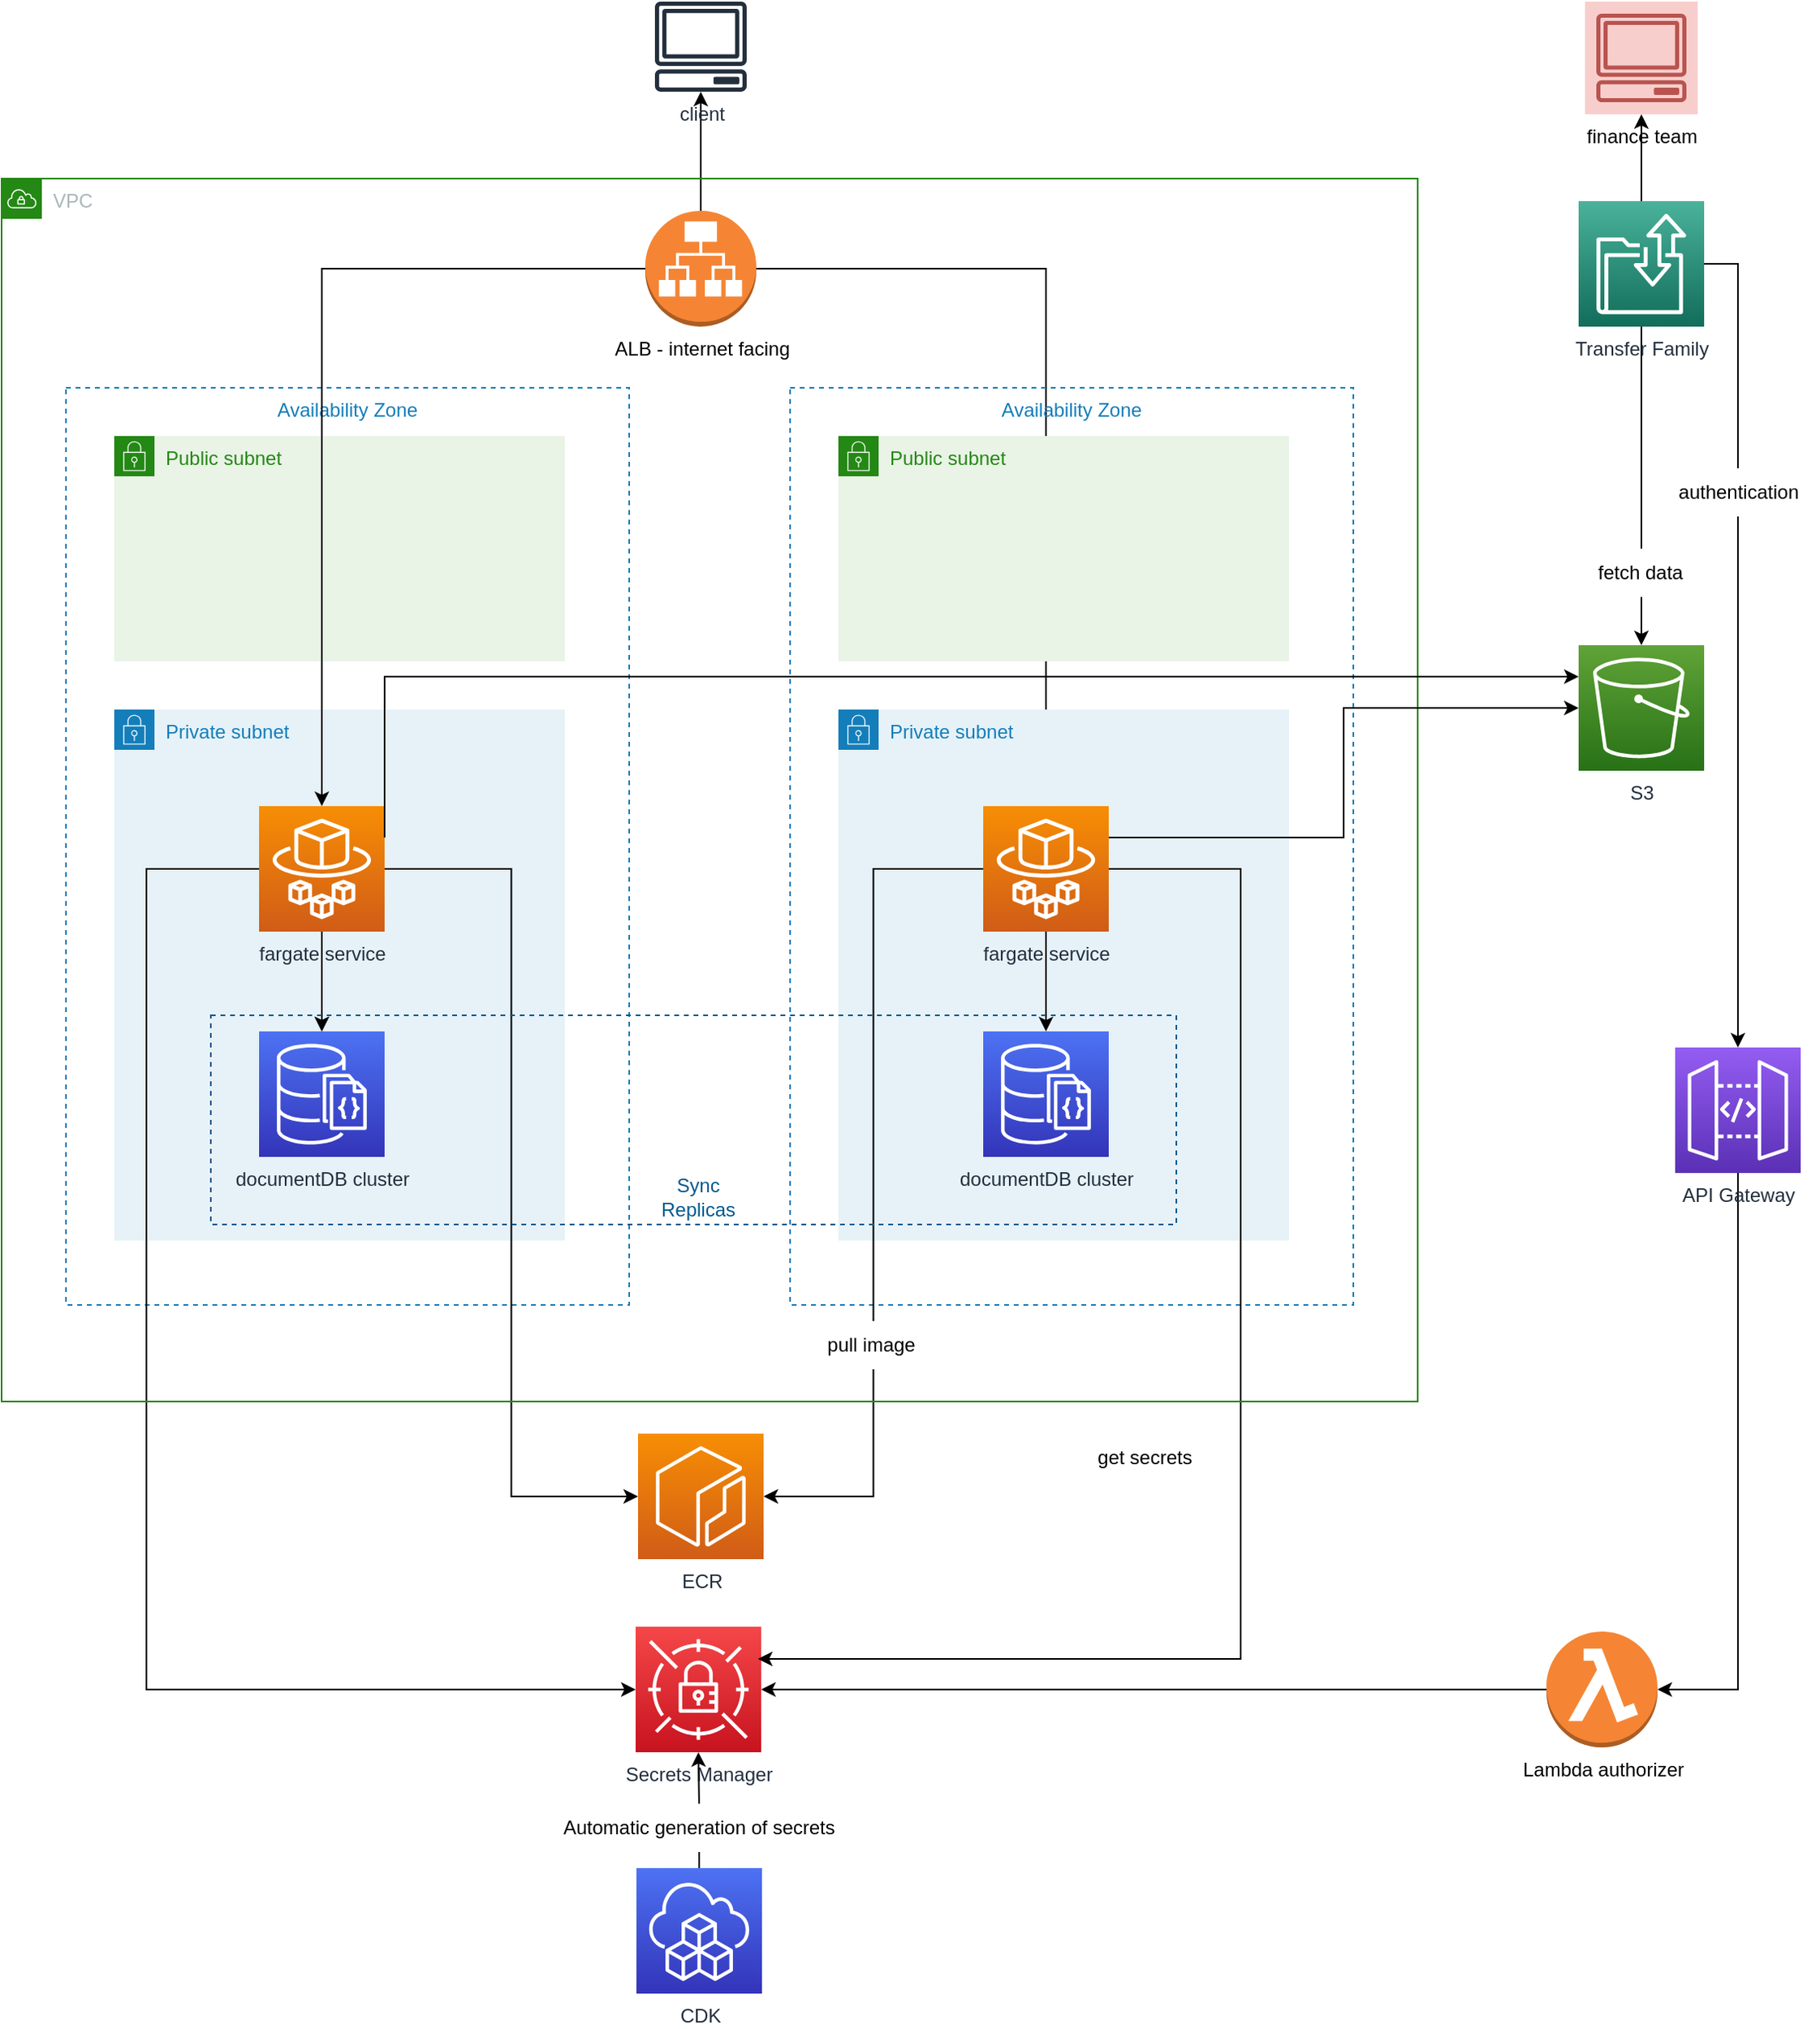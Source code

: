 <mxfile version="20.2.3" type="device" pages="3"><diagram id="ZgC1IzaIZvoG2gg_DLWL" name="complete_architecture"><mxGraphModel dx="3169" dy="3180" grid="1" gridSize="10" guides="1" tooltips="1" connect="1" arrows="1" fold="1" page="1" pageScale="1" pageWidth="827" pageHeight="1169" math="0" shadow="0"><root><mxCell id="0"/><mxCell id="1" parent="0"/><mxCell id="T8egpMP3UfdbUih-60lN-11" value="Availability Zone" style="fillColor=none;strokeColor=#147EBA;dashed=1;verticalAlign=top;fontStyle=0;fontColor=#147EBA;" vertex="1" parent="1"><mxGeometry x="60" y="120" width="350" height="570" as="geometry"/></mxCell><mxCell id="T8egpMP3UfdbUih-60lN-1" value="Public subnet" style="points=[[0,0],[0.25,0],[0.5,0],[0.75,0],[1,0],[1,0.25],[1,0.5],[1,0.75],[1,1],[0.75,1],[0.5,1],[0.25,1],[0,1],[0,0.75],[0,0.5],[0,0.25]];outlineConnect=0;gradientColor=none;html=1;whiteSpace=wrap;fontSize=12;fontStyle=0;container=1;pointerEvents=0;collapsible=0;recursiveResize=0;shape=mxgraph.aws4.group;grIcon=mxgraph.aws4.group_security_group;grStroke=0;strokeColor=#248814;fillColor=#E9F3E6;verticalAlign=top;align=left;spacingLeft=30;fontColor=#248814;dashed=0;" vertex="1" parent="1"><mxGeometry x="90" y="150" width="280" height="140" as="geometry"/></mxCell><mxCell id="T8egpMP3UfdbUih-60lN-4" value="Private subnet" style="points=[[0,0],[0.25,0],[0.5,0],[0.75,0],[1,0],[1,0.25],[1,0.5],[1,0.75],[1,1],[0.75,1],[0.5,1],[0.25,1],[0,1],[0,0.75],[0,0.5],[0,0.25]];outlineConnect=0;gradientColor=none;html=1;whiteSpace=wrap;fontSize=12;fontStyle=0;container=1;pointerEvents=0;collapsible=0;recursiveResize=0;shape=mxgraph.aws4.group;grIcon=mxgraph.aws4.group_security_group;grStroke=0;strokeColor=#147EBA;fillColor=#E6F2F8;verticalAlign=top;align=left;spacingLeft=30;fontColor=#147EBA;dashed=0;" vertex="1" parent="1"><mxGeometry x="90" y="320" width="280" height="330" as="geometry"/></mxCell><mxCell id="T8egpMP3UfdbUih-60lN-7" value="documentDB cluster" style="sketch=0;points=[[0,0,0],[0.25,0,0],[0.5,0,0],[0.75,0,0],[1,0,0],[0,1,0],[0.25,1,0],[0.5,1,0],[0.75,1,0],[1,1,0],[0,0.25,0],[0,0.5,0],[0,0.75,0],[1,0.25,0],[1,0.5,0],[1,0.75,0]];outlineConnect=0;fontColor=#232F3E;gradientColor=#4D72F3;gradientDirection=north;fillColor=#3334B9;strokeColor=#ffffff;dashed=0;verticalLabelPosition=bottom;verticalAlign=top;align=center;html=1;fontSize=12;fontStyle=0;aspect=fixed;shape=mxgraph.aws4.resourceIcon;resIcon=mxgraph.aws4.documentdb_with_mongodb_compatibility;" vertex="1" parent="T8egpMP3UfdbUih-60lN-4"><mxGeometry x="90" y="200" width="78" height="78" as="geometry"/></mxCell><mxCell id="T8egpMP3UfdbUih-60lN-10" style="edgeStyle=orthogonalEdgeStyle;rounded=0;orthogonalLoop=1;jettySize=auto;html=1;exitX=0.5;exitY=1;exitDx=0;exitDy=0;exitPerimeter=0;entryX=0.5;entryY=0;entryDx=0;entryDy=0;entryPerimeter=0;" edge="1" parent="T8egpMP3UfdbUih-60lN-4" source="T8egpMP3UfdbUih-60lN-8" target="T8egpMP3UfdbUih-60lN-7"><mxGeometry relative="1" as="geometry"/></mxCell><mxCell id="T8egpMP3UfdbUih-60lN-37" value="" style="edgeStyle=orthogonalEdgeStyle;rounded=0;orthogonalLoop=1;jettySize=auto;html=1;" edge="1" parent="T8egpMP3UfdbUih-60lN-4" source="T8egpMP3UfdbUih-60lN-8" target="T8egpMP3UfdbUih-60lN-7"><mxGeometry relative="1" as="geometry"/></mxCell><mxCell id="T8egpMP3UfdbUih-60lN-8" value="fargate service" style="sketch=0;points=[[0,0,0],[0.25,0,0],[0.5,0,0],[0.75,0,0],[1,0,0],[0,1,0],[0.25,1,0],[0.5,1,0],[0.75,1,0],[1,1,0],[0,0.25,0],[0,0.5,0],[0,0.75,0],[1,0.25,0],[1,0.5,0],[1,0.75,0]];outlineConnect=0;fontColor=#232F3E;gradientColor=#F78E04;gradientDirection=north;fillColor=#D05C17;strokeColor=#ffffff;dashed=0;verticalLabelPosition=bottom;verticalAlign=top;align=center;html=1;fontSize=12;fontStyle=0;aspect=fixed;shape=mxgraph.aws4.resourceIcon;resIcon=mxgraph.aws4.fargate;" vertex="1" parent="T8egpMP3UfdbUih-60lN-4"><mxGeometry x="90" y="60" width="78" height="78" as="geometry"/></mxCell><mxCell id="T8egpMP3UfdbUih-60lN-9" style="edgeStyle=orthogonalEdgeStyle;rounded=0;orthogonalLoop=1;jettySize=auto;html=1;exitX=0;exitY=0.5;exitDx=0;exitDy=0;exitPerimeter=0;" edge="1" parent="1" source="T8egpMP3UfdbUih-60lN-6" target="T8egpMP3UfdbUih-60lN-8"><mxGeometry relative="1" as="geometry"/></mxCell><mxCell id="T8egpMP3UfdbUih-60lN-28" style="edgeStyle=orthogonalEdgeStyle;rounded=0;orthogonalLoop=1;jettySize=auto;html=1;exitX=1;exitY=0.5;exitDx=0;exitDy=0;exitPerimeter=0;" edge="1" parent="1" source="T8egpMP3UfdbUih-60lN-6" target="T8egpMP3UfdbUih-60lN-25"><mxGeometry relative="1" as="geometry"/></mxCell><mxCell id="T8egpMP3UfdbUih-60lN-31" style="edgeStyle=orthogonalEdgeStyle;rounded=0;orthogonalLoop=1;jettySize=auto;html=1;exitX=0.5;exitY=0;exitDx=0;exitDy=0;exitPerimeter=0;" edge="1" parent="1" source="T8egpMP3UfdbUih-60lN-6" target="T8egpMP3UfdbUih-60lN-30"><mxGeometry relative="1" as="geometry"/></mxCell><mxCell id="T8egpMP3UfdbUih-60lN-6" value="ALB - internet facing" style="outlineConnect=0;dashed=0;verticalLabelPosition=bottom;verticalAlign=top;align=center;html=1;shape=mxgraph.aws3.application_load_balancer;fillColor=#F58534;gradientColor=none;" vertex="1" parent="1"><mxGeometry x="420" y="10" width="69" height="72" as="geometry"/></mxCell><mxCell id="T8egpMP3UfdbUih-60lN-12" value="ECR" style="sketch=0;points=[[0,0,0],[0.25,0,0],[0.5,0,0],[0.75,0,0],[1,0,0],[0,1,0],[0.25,1,0],[0.5,1,0],[0.75,1,0],[1,1,0],[0,0.25,0],[0,0.5,0],[0,0.75,0],[1,0.25,0],[1,0.5,0],[1,0.75,0]];outlineConnect=0;fontColor=#232F3E;gradientColor=#F78E04;gradientDirection=north;fillColor=#D05C17;strokeColor=#ffffff;dashed=0;verticalLabelPosition=bottom;verticalAlign=top;align=center;html=1;fontSize=12;fontStyle=0;aspect=fixed;shape=mxgraph.aws4.resourceIcon;resIcon=mxgraph.aws4.ecr;" vertex="1" parent="1"><mxGeometry x="415.5" y="770" width="78" height="78" as="geometry"/></mxCell><mxCell id="T8egpMP3UfdbUih-60lN-13" value="Secrets Manager" style="sketch=0;points=[[0,0,0],[0.25,0,0],[0.5,0,0],[0.75,0,0],[1,0,0],[0,1,0],[0.25,1,0],[0.5,1,0],[0.75,1,0],[1,1,0],[0,0.25,0],[0,0.5,0],[0,0.75,0],[1,0.25,0],[1,0.5,0],[1,0.75,0]];outlineConnect=0;fontColor=#232F3E;gradientColor=#F54749;gradientDirection=north;fillColor=#C7131F;strokeColor=#ffffff;dashed=0;verticalLabelPosition=bottom;verticalAlign=top;align=center;html=1;fontSize=12;fontStyle=0;aspect=fixed;shape=mxgraph.aws4.resourceIcon;resIcon=mxgraph.aws4.secrets_manager;" vertex="1" parent="1"><mxGeometry x="414" y="890" width="78" height="78" as="geometry"/></mxCell><mxCell id="T8egpMP3UfdbUih-60lN-15" style="edgeStyle=orthogonalEdgeStyle;rounded=0;orthogonalLoop=1;jettySize=auto;html=1;" edge="1" parent="1" source="T8egpMP3UfdbUih-60lN-14" target="T8egpMP3UfdbUih-60lN-13"><mxGeometry relative="1" as="geometry"/></mxCell><mxCell id="T8egpMP3UfdbUih-60lN-14" value="CDK" style="sketch=0;points=[[0,0,0],[0.25,0,0],[0.5,0,0],[0.75,0,0],[1,0,0],[0,1,0],[0.25,1,0],[0.5,1,0],[0.75,1,0],[1,1,0],[0,0.25,0],[0,0.5,0],[0,0.75,0],[1,0.25,0],[1,0.5,0],[1,0.75,0]];outlineConnect=0;fontColor=#232F3E;gradientColor=#4D72F3;gradientDirection=north;fillColor=#3334B9;strokeColor=#ffffff;dashed=0;verticalLabelPosition=bottom;verticalAlign=top;align=center;html=1;fontSize=12;fontStyle=0;aspect=fixed;shape=mxgraph.aws4.resourceIcon;resIcon=mxgraph.aws4.cloud_development_kit;" vertex="1" parent="1"><mxGeometry x="414.5" y="1040" width="78" height="78" as="geometry"/></mxCell><mxCell id="T8egpMP3UfdbUih-60lN-16" value="Automatic generation of secrets" style="text;html=1;align=center;verticalAlign=middle;resizable=0;points=[];autosize=1;strokeColor=none;fillColor=default;" vertex="1" parent="1"><mxGeometry x="358" y="1000" width="190" height="30" as="geometry"/></mxCell><mxCell id="T8egpMP3UfdbUih-60lN-17" style="edgeStyle=orthogonalEdgeStyle;rounded=0;orthogonalLoop=1;jettySize=auto;html=1;exitX=0;exitY=0.5;exitDx=0;exitDy=0;exitPerimeter=0;entryX=0;entryY=0.5;entryDx=0;entryDy=0;entryPerimeter=0;" edge="1" parent="1" source="T8egpMP3UfdbUih-60lN-8" target="T8egpMP3UfdbUih-60lN-13"><mxGeometry relative="1" as="geometry"><Array as="points"><mxPoint x="110" y="419"/><mxPoint x="110" y="929"/></Array></mxGeometry></mxCell><mxCell id="T8egpMP3UfdbUih-60lN-18" style="edgeStyle=orthogonalEdgeStyle;rounded=0;orthogonalLoop=1;jettySize=auto;html=1;exitX=1;exitY=0.5;exitDx=0;exitDy=0;exitPerimeter=0;entryX=0;entryY=0.5;entryDx=0;entryDy=0;entryPerimeter=0;" edge="1" parent="1" source="T8egpMP3UfdbUih-60lN-8" target="T8egpMP3UfdbUih-60lN-12"><mxGeometry relative="1" as="geometry"/></mxCell><mxCell id="T8egpMP3UfdbUih-60lN-20" value="Availability Zone" style="fillColor=none;strokeColor=#147EBA;dashed=1;verticalAlign=top;fontStyle=0;fontColor=#147EBA;" vertex="1" parent="1"><mxGeometry x="510" y="120" width="350" height="570" as="geometry"/></mxCell><mxCell id="T8egpMP3UfdbUih-60lN-21" value="Public subnet" style="points=[[0,0],[0.25,0],[0.5,0],[0.75,0],[1,0],[1,0.25],[1,0.5],[1,0.75],[1,1],[0.75,1],[0.5,1],[0.25,1],[0,1],[0,0.75],[0,0.5],[0,0.25]];outlineConnect=0;gradientColor=none;html=1;whiteSpace=wrap;fontSize=12;fontStyle=0;container=1;pointerEvents=0;collapsible=0;recursiveResize=0;shape=mxgraph.aws4.group;grIcon=mxgraph.aws4.group_security_group;grStroke=0;strokeColor=#248814;fillColor=#E9F3E6;verticalAlign=top;align=left;spacingLeft=30;fontColor=#248814;dashed=0;" vertex="1" parent="1"><mxGeometry x="540" y="150" width="280" height="140" as="geometry"/></mxCell><mxCell id="T8egpMP3UfdbUih-60lN-22" value="Private subnet" style="points=[[0,0],[0.25,0],[0.5,0],[0.75,0],[1,0],[1,0.25],[1,0.5],[1,0.75],[1,1],[0.75,1],[0.5,1],[0.25,1],[0,1],[0,0.75],[0,0.5],[0,0.25]];outlineConnect=0;gradientColor=none;html=1;whiteSpace=wrap;fontSize=12;fontStyle=0;container=1;pointerEvents=0;collapsible=0;recursiveResize=0;shape=mxgraph.aws4.group;grIcon=mxgraph.aws4.group_security_group;grStroke=0;strokeColor=#147EBA;fillColor=#E6F2F8;verticalAlign=top;align=left;spacingLeft=30;fontColor=#147EBA;dashed=0;" vertex="1" parent="1"><mxGeometry x="540" y="320" width="280" height="330" as="geometry"/></mxCell><mxCell id="T8egpMP3UfdbUih-60lN-23" value="documentDB cluster" style="sketch=0;points=[[0,0,0],[0.25,0,0],[0.5,0,0],[0.75,0,0],[1,0,0],[0,1,0],[0.25,1,0],[0.5,1,0],[0.75,1,0],[1,1,0],[0,0.25,0],[0,0.5,0],[0,0.75,0],[1,0.25,0],[1,0.5,0],[1,0.75,0]];outlineConnect=0;fontColor=#232F3E;gradientColor=#4D72F3;gradientDirection=north;fillColor=#3334B9;strokeColor=#ffffff;dashed=0;verticalLabelPosition=bottom;verticalAlign=top;align=center;html=1;fontSize=12;fontStyle=0;aspect=fixed;shape=mxgraph.aws4.resourceIcon;resIcon=mxgraph.aws4.documentdb_with_mongodb_compatibility;" vertex="1" parent="T8egpMP3UfdbUih-60lN-22"><mxGeometry x="90" y="200" width="78" height="78" as="geometry"/></mxCell><mxCell id="T8egpMP3UfdbUih-60lN-24" style="edgeStyle=orthogonalEdgeStyle;rounded=0;orthogonalLoop=1;jettySize=auto;html=1;exitX=0.5;exitY=1;exitDx=0;exitDy=0;exitPerimeter=0;entryX=0.5;entryY=0;entryDx=0;entryDy=0;entryPerimeter=0;" edge="1" parent="T8egpMP3UfdbUih-60lN-22" source="T8egpMP3UfdbUih-60lN-25" target="T8egpMP3UfdbUih-60lN-23"><mxGeometry relative="1" as="geometry"/></mxCell><mxCell id="T8egpMP3UfdbUih-60lN-25" value="fargate service" style="sketch=0;points=[[0,0,0],[0.25,0,0],[0.5,0,0],[0.75,0,0],[1,0,0],[0,1,0],[0.25,1,0],[0.5,1,0],[0.75,1,0],[1,1,0],[0,0.25,0],[0,0.5,0],[0,0.75,0],[1,0.25,0],[1,0.5,0],[1,0.75,0]];outlineConnect=0;fontColor=#232F3E;gradientColor=#F78E04;gradientDirection=north;fillColor=#D05C17;strokeColor=#ffffff;dashed=0;verticalLabelPosition=bottom;verticalAlign=top;align=center;html=1;fontSize=12;fontStyle=0;aspect=fixed;shape=mxgraph.aws4.resourceIcon;resIcon=mxgraph.aws4.fargate;" vertex="1" parent="T8egpMP3UfdbUih-60lN-22"><mxGeometry x="90" y="60" width="78" height="78" as="geometry"/></mxCell><mxCell id="T8egpMP3UfdbUih-60lN-26" style="edgeStyle=orthogonalEdgeStyle;rounded=0;orthogonalLoop=1;jettySize=auto;html=1;exitX=1;exitY=0.5;exitDx=0;exitDy=0;exitPerimeter=0;" edge="1" parent="1" source="T8egpMP3UfdbUih-60lN-25"><mxGeometry relative="1" as="geometry"><mxPoint x="490" y="910" as="targetPoint"/><Array as="points"><mxPoint x="790" y="419"/><mxPoint x="790" y="910"/></Array></mxGeometry></mxCell><mxCell id="T8egpMP3UfdbUih-60lN-27" style="edgeStyle=orthogonalEdgeStyle;rounded=0;orthogonalLoop=1;jettySize=auto;html=1;exitX=0;exitY=0.5;exitDx=0;exitDy=0;exitPerimeter=0;entryX=1;entryY=0.5;entryDx=0;entryDy=0;entryPerimeter=0;" edge="1" parent="1" source="T8egpMP3UfdbUih-60lN-25" target="T8egpMP3UfdbUih-60lN-12"><mxGeometry relative="1" as="geometry"/></mxCell><mxCell id="T8egpMP3UfdbUih-60lN-29" value="VPC" style="points=[[0,0],[0.25,0],[0.5,0],[0.75,0],[1,0],[1,0.25],[1,0.5],[1,0.75],[1,1],[0.75,1],[0.5,1],[0.25,1],[0,1],[0,0.75],[0,0.5],[0,0.25]];outlineConnect=0;gradientColor=none;html=1;whiteSpace=wrap;fontSize=12;fontStyle=0;container=1;pointerEvents=0;collapsible=0;recursiveResize=0;shape=mxgraph.aws4.group;grIcon=mxgraph.aws4.group_vpc;strokeColor=#248814;fillColor=none;verticalAlign=top;align=left;spacingLeft=30;fontColor=#AAB7B8;dashed=0;" vertex="1" parent="1"><mxGeometry x="20" y="-10" width="880" height="760" as="geometry"/></mxCell><mxCell id="T8egpMP3UfdbUih-60lN-32" value="pull image" style="text;html=1;align=center;verticalAlign=middle;resizable=0;points=[];autosize=1;strokeColor=none;fillColor=default;" vertex="1" parent="T8egpMP3UfdbUih-60lN-29"><mxGeometry x="500" y="710" width="80" height="30" as="geometry"/></mxCell><mxCell id="T8egpMP3UfdbUih-60lN-30" value="client" style="sketch=0;outlineConnect=0;fontColor=#232F3E;gradientColor=none;fillColor=#232F3D;strokeColor=none;dashed=0;verticalLabelPosition=bottom;verticalAlign=top;align=center;html=1;fontSize=12;fontStyle=0;aspect=fixed;pointerEvents=1;shape=mxgraph.aws4.client;" vertex="1" parent="1"><mxGeometry x="425.77" y="-120" width="57.47" height="56" as="geometry"/></mxCell><mxCell id="T8egpMP3UfdbUih-60lN-33" value="get secrets" style="text;html=1;align=center;verticalAlign=middle;resizable=0;points=[];autosize=1;strokeColor=none;fillColor=default;" vertex="1" parent="1"><mxGeometry x="690" y="770" width="80" height="30" as="geometry"/></mxCell><mxCell id="T8egpMP3UfdbUih-60lN-34" value="S3" style="sketch=0;points=[[0,0,0],[0.25,0,0],[0.5,0,0],[0.75,0,0],[1,0,0],[0,1,0],[0.25,1,0],[0.5,1,0],[0.75,1,0],[1,1,0],[0,0.25,0],[0,0.5,0],[0,0.75,0],[1,0.25,0],[1,0.5,0],[1,0.75,0]];outlineConnect=0;fontColor=#232F3E;gradientColor=#60A337;gradientDirection=north;fillColor=#277116;strokeColor=#ffffff;dashed=0;verticalLabelPosition=bottom;verticalAlign=top;align=center;html=1;fontSize=12;fontStyle=0;aspect=fixed;shape=mxgraph.aws4.resourceIcon;resIcon=mxgraph.aws4.s3;" vertex="1" parent="1"><mxGeometry x="1000" y="280" width="78" height="78" as="geometry"/></mxCell><mxCell id="T8egpMP3UfdbUih-60lN-35" style="edgeStyle=orthogonalEdgeStyle;rounded=0;orthogonalLoop=1;jettySize=auto;html=1;exitX=1;exitY=0.25;exitDx=0;exitDy=0;exitPerimeter=0;entryX=0;entryY=0.25;entryDx=0;entryDy=0;entryPerimeter=0;" edge="1" parent="1" source="T8egpMP3UfdbUih-60lN-8" target="T8egpMP3UfdbUih-60lN-34"><mxGeometry relative="1" as="geometry"><Array as="points"><mxPoint x="258" y="300"/></Array></mxGeometry></mxCell><mxCell id="T8egpMP3UfdbUih-60lN-36" style="edgeStyle=orthogonalEdgeStyle;rounded=0;orthogonalLoop=1;jettySize=auto;html=1;exitX=1;exitY=0.25;exitDx=0;exitDy=0;exitPerimeter=0;entryX=0;entryY=0.5;entryDx=0;entryDy=0;entryPerimeter=0;" edge="1" parent="1" source="T8egpMP3UfdbUih-60lN-25" target="T8egpMP3UfdbUih-60lN-34"><mxGeometry relative="1" as="geometry"/></mxCell><mxCell id="T8egpMP3UfdbUih-60lN-38" value="finance team" style="sketch=0;outlineConnect=0;strokeColor=#b85450;fillColor=#f8cecc;dashed=0;verticalLabelPosition=bottom;verticalAlign=top;align=center;html=1;fontSize=12;fontStyle=0;aspect=fixed;shape=mxgraph.aws4.resourceIcon;resIcon=mxgraph.aws4.client;" vertex="1" parent="1"><mxGeometry x="1004" y="-120" width="70" height="70" as="geometry"/></mxCell><mxCell id="T8egpMP3UfdbUih-60lN-41" style="edgeStyle=orthogonalEdgeStyle;rounded=0;orthogonalLoop=1;jettySize=auto;html=1;exitX=0.5;exitY=1;exitDx=0;exitDy=0;exitPerimeter=0;" edge="1" parent="1" source="T8egpMP3UfdbUih-60lN-39" target="T8egpMP3UfdbUih-60lN-34"><mxGeometry relative="1" as="geometry"/></mxCell><mxCell id="T8egpMP3UfdbUih-60lN-42" style="edgeStyle=orthogonalEdgeStyle;rounded=0;orthogonalLoop=1;jettySize=auto;html=1;exitX=0.5;exitY=0;exitDx=0;exitDy=0;exitPerimeter=0;" edge="1" parent="1" source="T8egpMP3UfdbUih-60lN-39" target="T8egpMP3UfdbUih-60lN-38"><mxGeometry relative="1" as="geometry"/></mxCell><mxCell id="T8egpMP3UfdbUih-60lN-44" style="edgeStyle=orthogonalEdgeStyle;rounded=0;orthogonalLoop=1;jettySize=auto;html=1;startArrow=none;" edge="1" parent="1" source="T8egpMP3UfdbUih-60lN-49" target="T8egpMP3UfdbUih-60lN-43"><mxGeometry relative="1" as="geometry"><Array as="points"/></mxGeometry></mxCell><mxCell id="T8egpMP3UfdbUih-60lN-39" value="Transfer Family" style="sketch=0;points=[[0,0,0],[0.25,0,0],[0.5,0,0],[0.75,0,0],[1,0,0],[0,1,0],[0.25,1,0],[0.5,1,0],[0.75,1,0],[1,1,0],[0,0.25,0],[0,0.5,0],[0,0.75,0],[1,0.25,0],[1,0.5,0],[1,0.75,0]];outlineConnect=0;fontColor=#232F3E;gradientColor=#4AB29A;gradientDirection=north;fillColor=#116D5B;strokeColor=#ffffff;dashed=0;verticalLabelPosition=bottom;verticalAlign=top;align=center;html=1;fontSize=12;fontStyle=0;aspect=fixed;shape=mxgraph.aws4.resourceIcon;resIcon=mxgraph.aws4.transfer_family;" vertex="1" parent="1"><mxGeometry x="1000" y="4" width="78" height="78" as="geometry"/></mxCell><mxCell id="T8egpMP3UfdbUih-60lN-47" style="edgeStyle=orthogonalEdgeStyle;rounded=0;orthogonalLoop=1;jettySize=auto;html=1;exitX=0.5;exitY=1;exitDx=0;exitDy=0;exitPerimeter=0;entryX=1;entryY=0.5;entryDx=0;entryDy=0;entryPerimeter=0;" edge="1" parent="1" source="T8egpMP3UfdbUih-60lN-43" target="T8egpMP3UfdbUih-60lN-46"><mxGeometry relative="1" as="geometry"/></mxCell><mxCell id="T8egpMP3UfdbUih-60lN-43" value="API Gateway" style="sketch=0;points=[[0,0,0],[0.25,0,0],[0.5,0,0],[0.75,0,0],[1,0,0],[0,1,0],[0.25,1,0],[0.5,1,0],[0.75,1,0],[1,1,0],[0,0.25,0],[0,0.5,0],[0,0.75,0],[1,0.25,0],[1,0.5,0],[1,0.75,0]];outlineConnect=0;fontColor=#232F3E;gradientColor=#945DF2;gradientDirection=north;fillColor=#5A30B5;strokeColor=#ffffff;dashed=0;verticalLabelPosition=bottom;verticalAlign=top;align=center;html=1;fontSize=12;fontStyle=0;aspect=fixed;shape=mxgraph.aws4.resourceIcon;resIcon=mxgraph.aws4.api_gateway;" vertex="1" parent="1"><mxGeometry x="1060" y="530" width="78" height="78" as="geometry"/></mxCell><mxCell id="T8egpMP3UfdbUih-60lN-48" style="edgeStyle=orthogonalEdgeStyle;rounded=0;orthogonalLoop=1;jettySize=auto;html=1;exitX=0;exitY=0.5;exitDx=0;exitDy=0;exitPerimeter=0;entryX=1;entryY=0.5;entryDx=0;entryDy=0;entryPerimeter=0;" edge="1" parent="1" source="T8egpMP3UfdbUih-60lN-46" target="T8egpMP3UfdbUih-60lN-13"><mxGeometry relative="1" as="geometry"/></mxCell><mxCell id="T8egpMP3UfdbUih-60lN-46" value="Lambda authorizer" style="outlineConnect=0;dashed=0;verticalLabelPosition=bottom;verticalAlign=top;align=center;html=1;shape=mxgraph.aws3.lambda_function;fillColor=#F58534;gradientColor=none;" vertex="1" parent="1"><mxGeometry x="980" y="893" width="69" height="72" as="geometry"/></mxCell><mxCell id="T8egpMP3UfdbUih-60lN-49" value="authentication" style="text;html=1;align=center;verticalAlign=middle;resizable=0;points=[];autosize=1;strokeColor=none;fillColor=default;" vertex="1" parent="1"><mxGeometry x="1049" y="170" width="100" height="30" as="geometry"/></mxCell><mxCell id="T8egpMP3UfdbUih-60lN-50" value="" style="edgeStyle=orthogonalEdgeStyle;rounded=0;orthogonalLoop=1;jettySize=auto;html=1;exitX=1;exitY=0.5;exitDx=0;exitDy=0;exitPerimeter=0;endArrow=none;" edge="1" parent="1" source="T8egpMP3UfdbUih-60lN-39" target="T8egpMP3UfdbUih-60lN-49"><mxGeometry relative="1" as="geometry"><mxPoint x="1078" y="43" as="sourcePoint"/><mxPoint x="1099.059" y="530" as="targetPoint"/></mxGeometry></mxCell><mxCell id="T8egpMP3UfdbUih-60lN-52" value="fetch data" style="text;html=1;align=center;verticalAlign=middle;resizable=0;points=[];autosize=1;strokeColor=none;fillColor=default;" vertex="1" parent="1"><mxGeometry x="998" y="220" width="80" height="30" as="geometry"/></mxCell><mxCell id="T8egpMP3UfdbUih-60lN-53" value="" style="rounded=0;whiteSpace=wrap;html=1;fillColor=none;dashed=1;strokeColor=#005A8F;" vertex="1" parent="1"><mxGeometry x="150" y="510" width="600" height="130" as="geometry"/></mxCell><mxCell id="T8egpMP3UfdbUih-60lN-54" value="Sync Replicas" style="text;html=1;align=center;verticalAlign=middle;whiteSpace=wrap;rounded=0;dashed=1;fontColor=#005A8F;" vertex="1" parent="1"><mxGeometry x="423" y="608" width="60" height="30" as="geometry"/></mxCell></root></mxGraphModel></diagram><diagram id="LW6poaBzQ1xCE9Jn9LYr" name="Application"><mxGraphModel dx="2194" dy="1392" grid="1" gridSize="10" guides="1" tooltips="1" connect="1" arrows="1" fold="1" page="1" pageScale="1" pageWidth="827" pageHeight="1169" math="0" shadow="0"><root><mxCell id="0"/><mxCell id="1" parent="0"/><mxCell id="qGFZtaXejCA2Hsczqssk-20" value="VPC" style="sketch=0;outlineConnect=0;gradientColor=none;html=1;whiteSpace=wrap;fontSize=12;fontStyle=0;shape=mxgraph.aws4.group;grIcon=mxgraph.aws4.group_vpc;strokeColor=#879196;fillColor=none;verticalAlign=top;align=left;spacingLeft=30;fontColor=#879196;dashed=0;" vertex="1" parent="1"><mxGeometry x="30" y="90" width="390" height="540" as="geometry"/></mxCell><mxCell id="qGFZtaXejCA2Hsczqssk-1" value="Availability Zone" style="fillColor=none;strokeColor=#147EBA;dashed=1;verticalAlign=top;fontStyle=0;fontColor=#147EBA;" vertex="1" parent="1"><mxGeometry x="60" y="120" width="350" height="480" as="geometry"/></mxCell><mxCell id="qGFZtaXejCA2Hsczqssk-2" value="Public subnet" style="points=[[0,0],[0.25,0],[0.5,0],[0.75,0],[1,0],[1,0.25],[1,0.5],[1,0.75],[1,1],[0.75,1],[0.5,1],[0.25,1],[0,1],[0,0.75],[0,0.5],[0,0.25]];outlineConnect=0;gradientColor=none;html=1;whiteSpace=wrap;fontSize=12;fontStyle=0;container=1;pointerEvents=0;collapsible=0;recursiveResize=0;shape=mxgraph.aws4.group;grIcon=mxgraph.aws4.group_security_group;grStroke=0;strokeColor=#248814;fillColor=#E9F3E6;verticalAlign=top;align=left;spacingLeft=30;fontColor=#248814;dashed=0;" vertex="1" parent="1"><mxGeometry x="90" y="150" width="270" height="70" as="geometry"/></mxCell><mxCell id="qGFZtaXejCA2Hsczqssk-3" value="Private subnet" style="points=[[0,0],[0.25,0],[0.5,0],[0.75,0],[1,0],[1,0.25],[1,0.5],[1,0.75],[1,1],[0.75,1],[0.5,1],[0.25,1],[0,1],[0,0.75],[0,0.5],[0,0.25]];outlineConnect=0;gradientColor=none;html=1;whiteSpace=wrap;fontSize=12;fontStyle=0;container=1;pointerEvents=0;collapsible=0;recursiveResize=0;shape=mxgraph.aws4.group;grIcon=mxgraph.aws4.group_security_group;grStroke=0;strokeColor=#147EBA;fillColor=#E6F2F8;verticalAlign=top;align=left;spacingLeft=30;fontColor=#147EBA;dashed=0;" vertex="1" parent="1"><mxGeometry x="90" y="240" width="280" height="330" as="geometry"/></mxCell><mxCell id="qGFZtaXejCA2Hsczqssk-4" value="documentDB cluster" style="sketch=0;points=[[0,0,0],[0.25,0,0],[0.5,0,0],[0.75,0,0],[1,0,0],[0,1,0],[0.25,1,0],[0.5,1,0],[0.75,1,0],[1,1,0],[0,0.25,0],[0,0.5,0],[0,0.75,0],[1,0.25,0],[1,0.5,0],[1,0.75,0]];outlineConnect=0;fontColor=#232F3E;gradientColor=#4D72F3;gradientDirection=north;fillColor=#3334B9;strokeColor=#ffffff;dashed=0;verticalLabelPosition=bottom;verticalAlign=top;align=center;html=1;fontSize=12;fontStyle=0;aspect=fixed;shape=mxgraph.aws4.resourceIcon;resIcon=mxgraph.aws4.documentdb_with_mongodb_compatibility;" vertex="1" parent="qGFZtaXejCA2Hsczqssk-3"><mxGeometry x="90" y="200" width="78" height="78" as="geometry"/></mxCell><mxCell id="qGFZtaXejCA2Hsczqssk-5" style="edgeStyle=orthogonalEdgeStyle;rounded=0;orthogonalLoop=1;jettySize=auto;html=1;exitX=0.5;exitY=1;exitDx=0;exitDy=0;exitPerimeter=0;entryX=0.5;entryY=0;entryDx=0;entryDy=0;entryPerimeter=0;" edge="1" parent="qGFZtaXejCA2Hsczqssk-3" source="qGFZtaXejCA2Hsczqssk-7" target="qGFZtaXejCA2Hsczqssk-4"><mxGeometry relative="1" as="geometry"/></mxCell><mxCell id="qGFZtaXejCA2Hsczqssk-6" value="" style="edgeStyle=orthogonalEdgeStyle;rounded=0;orthogonalLoop=1;jettySize=auto;html=1;" edge="1" parent="qGFZtaXejCA2Hsczqssk-3" source="qGFZtaXejCA2Hsczqssk-7" target="qGFZtaXejCA2Hsczqssk-4"><mxGeometry relative="1" as="geometry"/></mxCell><mxCell id="qGFZtaXejCA2Hsczqssk-7" value="fargate service" style="sketch=0;points=[[0,0,0],[0.25,0,0],[0.5,0,0],[0.75,0,0],[1,0,0],[0,1,0],[0.25,1,0],[0.5,1,0],[0.75,1,0],[1,1,0],[0,0.25,0],[0,0.5,0],[0,0.75,0],[1,0.25,0],[1,0.5,0],[1,0.75,0]];outlineConnect=0;fontColor=#232F3E;gradientColor=#F78E04;gradientDirection=north;fillColor=#D05C17;strokeColor=#ffffff;dashed=0;verticalLabelPosition=bottom;verticalAlign=top;align=center;html=1;fontSize=12;fontStyle=0;aspect=fixed;shape=mxgraph.aws4.resourceIcon;resIcon=mxgraph.aws4.fargate;" vertex="1" parent="qGFZtaXejCA2Hsczqssk-3"><mxGeometry x="90" y="60" width="78" height="78" as="geometry"/></mxCell><mxCell id="qGFZtaXejCA2Hsczqssk-8" style="edgeStyle=orthogonalEdgeStyle;rounded=0;orthogonalLoop=1;jettySize=auto;html=1;" edge="1" parent="1" target="qGFZtaXejCA2Hsczqssk-7"><mxGeometry relative="1" as="geometry"><mxPoint x="300" y="160" as="sourcePoint"/><Array as="points"><mxPoint x="301" y="170"/><mxPoint x="219" y="170"/></Array></mxGeometry></mxCell><mxCell id="qGFZtaXejCA2Hsczqssk-10" value="ALB - internet facing" style="outlineConnect=0;dashed=0;verticalLabelPosition=bottom;verticalAlign=top;align=center;html=1;shape=mxgraph.aws3.application_load_balancer;fillColor=#F58534;gradientColor=none;" vertex="1" parent="1"><mxGeometry x="301" y="100" width="69" height="72" as="geometry"/></mxCell><mxCell id="qGFZtaXejCA2Hsczqssk-11" value="ECR" style="sketch=0;points=[[0,0,0],[0.25,0,0],[0.5,0,0],[0.75,0,0],[1,0,0],[0,1,0],[0.25,1,0],[0.5,1,0],[0.75,1,0],[1,1,0],[0,0.25,0],[0,0.5,0],[0,0.75,0],[1,0.25,0],[1,0.5,0],[1,0.75,0]];outlineConnect=0;fontColor=#232F3E;gradientColor=#F78E04;gradientDirection=north;fillColor=#D05C17;strokeColor=#ffffff;dashed=0;verticalLabelPosition=bottom;verticalAlign=top;align=center;html=1;fontSize=12;fontStyle=0;aspect=fixed;shape=mxgraph.aws4.resourceIcon;resIcon=mxgraph.aws4.ecr;" vertex="1" parent="1"><mxGeometry x="440" y="251" width="78" height="78" as="geometry"/></mxCell><mxCell id="qGFZtaXejCA2Hsczqssk-12" value="Secrets Manager" style="sketch=0;points=[[0,0,0],[0.25,0,0],[0.5,0,0],[0.75,0,0],[1,0,0],[0,1,0],[0.25,1,0],[0.5,1,0],[0.75,1,0],[1,1,0],[0,0.25,0],[0,0.5,0],[0,0.75,0],[1,0.25,0],[1,0.5,0],[1,0.75,0]];outlineConnect=0;fontColor=#232F3E;gradientColor=#F54749;gradientDirection=north;fillColor=#C7131F;strokeColor=#ffffff;dashed=0;verticalLabelPosition=bottom;verticalAlign=top;align=center;html=1;fontSize=12;fontStyle=0;aspect=fixed;shape=mxgraph.aws4.resourceIcon;resIcon=mxgraph.aws4.secrets_manager;" vertex="1" parent="1"><mxGeometry x="440" y="361" width="78" height="78" as="geometry"/></mxCell><mxCell id="qGFZtaXejCA2Hsczqssk-13" style="edgeStyle=orthogonalEdgeStyle;rounded=0;orthogonalLoop=1;jettySize=auto;html=1;" edge="1" parent="1" source="qGFZtaXejCA2Hsczqssk-14" target="qGFZtaXejCA2Hsczqssk-12"><mxGeometry relative="1" as="geometry"/></mxCell><mxCell id="qGFZtaXejCA2Hsczqssk-14" value="CDK" style="sketch=0;points=[[0,0,0],[0.25,0,0],[0.5,0,0],[0.75,0,0],[1,0,0],[0,1,0],[0.25,1,0],[0.5,1,0],[0.75,1,0],[1,1,0],[0,0.25,0],[0,0.5,0],[0,0.75,0],[1,0.25,0],[1,0.5,0],[1,0.75,0]];outlineConnect=0;fontColor=#232F3E;gradientColor=#4D72F3;gradientDirection=north;fillColor=#3334B9;strokeColor=#ffffff;dashed=0;verticalLabelPosition=bottom;verticalAlign=top;align=center;html=1;fontSize=12;fontStyle=0;aspect=fixed;shape=mxgraph.aws4.resourceIcon;resIcon=mxgraph.aws4.cloud_development_kit;" vertex="1" parent="1"><mxGeometry x="440" y="481" width="78" height="78" as="geometry"/></mxCell><mxCell id="qGFZtaXejCA2Hsczqssk-16" style="edgeStyle=orthogonalEdgeStyle;rounded=0;orthogonalLoop=1;jettySize=auto;html=1;exitX=1;exitY=0.5;exitDx=0;exitDy=0;exitPerimeter=0;entryX=0;entryY=0.5;entryDx=0;entryDy=0;entryPerimeter=0;" edge="1" parent="1" source="qGFZtaXejCA2Hsczqssk-7" target="qGFZtaXejCA2Hsczqssk-11"><mxGeometry relative="1" as="geometry"/></mxCell><mxCell id="qGFZtaXejCA2Hsczqssk-18" style="edgeStyle=orthogonalEdgeStyle;rounded=0;orthogonalLoop=1;jettySize=auto;html=1;exitX=1;exitY=0.75;exitDx=0;exitDy=0;exitPerimeter=0;entryX=0;entryY=0.5;entryDx=0;entryDy=0;entryPerimeter=0;fontColor=#005A8F;" edge="1" parent="1" source="qGFZtaXejCA2Hsczqssk-7" target="qGFZtaXejCA2Hsczqssk-12"><mxGeometry relative="1" as="geometry"/></mxCell><mxCell id="qGFZtaXejCA2Hsczqssk-24" value="" style="edgeStyle=orthogonalEdgeStyle;rounded=0;orthogonalLoop=1;jettySize=auto;html=1;fontColor=#005A8F;" edge="1" parent="1" source="qGFZtaXejCA2Hsczqssk-22" target="qGFZtaXejCA2Hsczqssk-10"><mxGeometry relative="1" as="geometry"/></mxCell><mxCell id="qGFZtaXejCA2Hsczqssk-22" value="client" style="sketch=0;outlineConnect=0;fontColor=#232F3E;gradientColor=none;fillColor=#232F3D;strokeColor=none;dashed=0;verticalLabelPosition=bottom;verticalAlign=top;align=center;html=1;fontSize=12;fontStyle=0;aspect=fixed;pointerEvents=1;shape=mxgraph.aws4.client;" vertex="1" parent="1"><mxGeometry x="450.26" y="108" width="57.47" height="56" as="geometry"/></mxCell></root></mxGraphModel></diagram><diagram id="WhsOH_FPd4tV-fRyhYjy" name="FTPserver"><mxGraphModel dx="-148" dy="1600" grid="1" gridSize="10" guides="1" tooltips="1" connect="1" arrows="1" fold="1" page="1" pageScale="1" pageWidth="827" pageHeight="1169" math="0" shadow="0"><root><mxCell id="0"/><mxCell id="1" parent="0"/><mxCell id="38lsaFToFUh5QfkkC46L-11" value="fetch data" style="text;html=1;align=center;verticalAlign=middle;resizable=0;points=[];autosize=1;strokeColor=none;fillColor=none;" vertex="1" parent="1"><mxGeometry x="940" y="110" width="80" height="30" as="geometry"/></mxCell><mxCell id="38lsaFToFUh5QfkkC46L-1" value="S3" style="sketch=0;points=[[0,0,0],[0.25,0,0],[0.5,0,0],[0.75,0,0],[1,0,0],[0,1,0],[0.25,1,0],[0.5,1,0],[0.75,1,0],[1,1,0],[0,0.25,0],[0,0.5,0],[0,0.75,0],[1,0.25,0],[1,0.5,0],[1,0.75,0]];outlineConnect=0;fontColor=#232F3E;gradientColor=#60A337;gradientDirection=north;fillColor=#277116;strokeColor=#ffffff;dashed=0;verticalLabelPosition=bottom;verticalAlign=top;align=center;html=1;fontSize=12;fontStyle=0;aspect=fixed;shape=mxgraph.aws4.resourceIcon;resIcon=mxgraph.aws4.s3;" vertex="1" parent="1"><mxGeometry x="870" y="74" width="78" height="78" as="geometry"/></mxCell><mxCell id="38lsaFToFUh5QfkkC46L-4" style="edgeStyle=orthogonalEdgeStyle;rounded=0;orthogonalLoop=1;jettySize=auto;html=1;startArrow=none;" edge="1" parent="1" source="38lsaFToFUh5QfkkC46L-9" target="38lsaFToFUh5QfkkC46L-7"><mxGeometry relative="1" as="geometry"><Array as="points"/></mxGeometry></mxCell><mxCell id="38lsaFToFUh5QfkkC46L-13" style="edgeStyle=orthogonalEdgeStyle;rounded=0;orthogonalLoop=1;jettySize=auto;html=1;exitX=0;exitY=0.5;exitDx=0;exitDy=0;exitPerimeter=0;fontColor=#005A8F;strokeColor=#B0B0B0;" edge="1" parent="1" source="38lsaFToFUh5QfkkC46L-5" target="38lsaFToFUh5QfkkC46L-1"><mxGeometry relative="1" as="geometry"/></mxCell><mxCell id="38lsaFToFUh5QfkkC46L-5" value="Transfer Family" style="sketch=0;points=[[0,0,0],[0.25,0,0],[0.5,0,0],[0.75,0,0],[1,0,0],[0,1,0],[0.25,1,0],[0.5,1,0],[0.75,1,0],[1,1,0],[0,0.25,0],[0,0.5,0],[0,0.75,0],[1,0.25,0],[1,0.5,0],[1,0.75,0]];outlineConnect=0;fontColor=#232F3E;gradientColor=#4AB29A;gradientDirection=north;fillColor=#116D5B;strokeColor=#ffffff;dashed=0;verticalLabelPosition=bottom;verticalAlign=top;align=center;html=1;fontSize=12;fontStyle=0;aspect=fixed;shape=mxgraph.aws4.resourceIcon;resIcon=mxgraph.aws4.transfer_family;" vertex="1" parent="1"><mxGeometry x="1010" y="74" width="78" height="78" as="geometry"/></mxCell><mxCell id="38lsaFToFUh5QfkkC46L-6" style="edgeStyle=orthogonalEdgeStyle;rounded=0;orthogonalLoop=1;jettySize=auto;html=1;exitX=0.5;exitY=1;exitDx=0;exitDy=0;exitPerimeter=0;entryX=1;entryY=0.5;entryDx=0;entryDy=0;entryPerimeter=0;strokeColor=#B0B0B0;" edge="1" parent="1" source="38lsaFToFUh5QfkkC46L-7" target="38lsaFToFUh5QfkkC46L-8"><mxGeometry relative="1" as="geometry"/></mxCell><mxCell id="38lsaFToFUh5QfkkC46L-7" value="API Gateway" style="sketch=0;points=[[0,0,0],[0.25,0,0],[0.5,0,0],[0.75,0,0],[1,0,0],[0,1,0],[0.25,1,0],[0.5,1,0],[0.75,1,0],[1,1,0],[0,0.25,0],[0,0.5,0],[0,0.75,0],[1,0.25,0],[1,0.5,0],[1,0.75,0]];outlineConnect=0;fontColor=#232F3E;gradientColor=#945DF2;gradientDirection=north;fillColor=#5A30B5;strokeColor=#ffffff;dashed=0;verticalLabelPosition=bottom;verticalAlign=top;align=center;html=1;fontSize=12;fontStyle=0;aspect=fixed;shape=mxgraph.aws4.resourceIcon;resIcon=mxgraph.aws4.api_gateway;" vertex="1" parent="1"><mxGeometry x="1070" y="210" width="78" height="78" as="geometry"/></mxCell><mxCell id="38lsaFToFUh5QfkkC46L-15" style="edgeStyle=orthogonalEdgeStyle;rounded=0;orthogonalLoop=1;jettySize=auto;html=1;exitX=0;exitY=0.5;exitDx=0;exitDy=0;exitPerimeter=0;entryX=0.5;entryY=1;entryDx=0;entryDy=0;entryPerimeter=0;fontColor=#005A8F;strokeColor=#B0B0B0;" edge="1" parent="1" source="38lsaFToFUh5QfkkC46L-8" target="38lsaFToFUh5QfkkC46L-14"><mxGeometry relative="1" as="geometry"/></mxCell><mxCell id="38lsaFToFUh5QfkkC46L-8" value="Lambda authorizer" style="outlineConnect=0;dashed=0;verticalLabelPosition=bottom;verticalAlign=top;align=center;html=1;shape=mxgraph.aws3.lambda_function;fillColor=#F58534;gradientColor=none;" vertex="1" parent="1"><mxGeometry x="1020" y="310" width="69" height="72" as="geometry"/></mxCell><mxCell id="38lsaFToFUh5QfkkC46L-9" value="authentication" style="text;html=1;align=center;verticalAlign=middle;resizable=0;points=[];autosize=1;strokeColor=none;fillColor=default;" vertex="1" parent="1"><mxGeometry x="1059" y="180" width="100" height="30" as="geometry"/></mxCell><mxCell id="38lsaFToFUh5QfkkC46L-10" value="" style="edgeStyle=orthogonalEdgeStyle;rounded=0;orthogonalLoop=1;jettySize=auto;html=1;exitX=1;exitY=0.5;exitDx=0;exitDy=0;exitPerimeter=0;endArrow=none;strokeColor=#B0B0B0;" edge="1" parent="1" source="38lsaFToFUh5QfkkC46L-5" target="38lsaFToFUh5QfkkC46L-9"><mxGeometry relative="1" as="geometry"><mxPoint x="1088" y="113" as="sourcePoint"/><mxPoint x="1109.059" y="600" as="targetPoint"/></mxGeometry></mxCell><mxCell id="38lsaFToFUh5QfkkC46L-14" value="Secrets Manager" style="sketch=0;points=[[0,0,0],[0.25,0,0],[0.5,0,0],[0.75,0,0],[1,0,0],[0,1,0],[0.25,1,0],[0.5,1,0],[0.75,1,0],[1,1,0],[0,0.25,0],[0,0.5,0],[0,0.75,0],[1,0.25,0],[1,0.5,0],[1,0.75,0]];outlineConnect=0;fontColor=#232F3E;gradientColor=#F54749;gradientDirection=north;fillColor=#C7131F;strokeColor=#ffffff;dashed=0;verticalLabelPosition=bottom;verticalAlign=top;align=center;html=1;fontSize=12;fontStyle=0;aspect=fixed;shape=mxgraph.aws4.resourceIcon;resIcon=mxgraph.aws4.secrets_manager;" vertex="1" parent="1"><mxGeometry x="900" y="210" width="78" height="78" as="geometry"/></mxCell><mxCell id="38lsaFToFUh5QfkkC46L-18" value="" style="edgeStyle=orthogonalEdgeStyle;rounded=0;orthogonalLoop=1;jettySize=auto;html=1;fontColor=#005A8F;strokeColor=#B0B0B0;" edge="1" parent="1" source="38lsaFToFUh5QfkkC46L-16"><mxGeometry relative="1" as="geometry"><mxPoint x="1049" y="70" as="targetPoint"/><Array as="points"><mxPoint x="1049" y="70"/></Array></mxGeometry></mxCell><mxCell id="38lsaFToFUh5QfkkC46L-16" value="client" style="sketch=0;outlineConnect=0;fontColor=#232F3E;gradientColor=none;fillColor=#232F3D;strokeColor=none;dashed=0;verticalLabelPosition=bottom;verticalAlign=top;align=center;html=1;fontSize=12;fontStyle=0;aspect=fixed;pointerEvents=1;shape=mxgraph.aws4.client;" vertex="1" parent="1"><mxGeometry x="1025.4" y="-10" width="47.21" height="46" as="geometry"/></mxCell></root></mxGraphModel></diagram></mxfile>